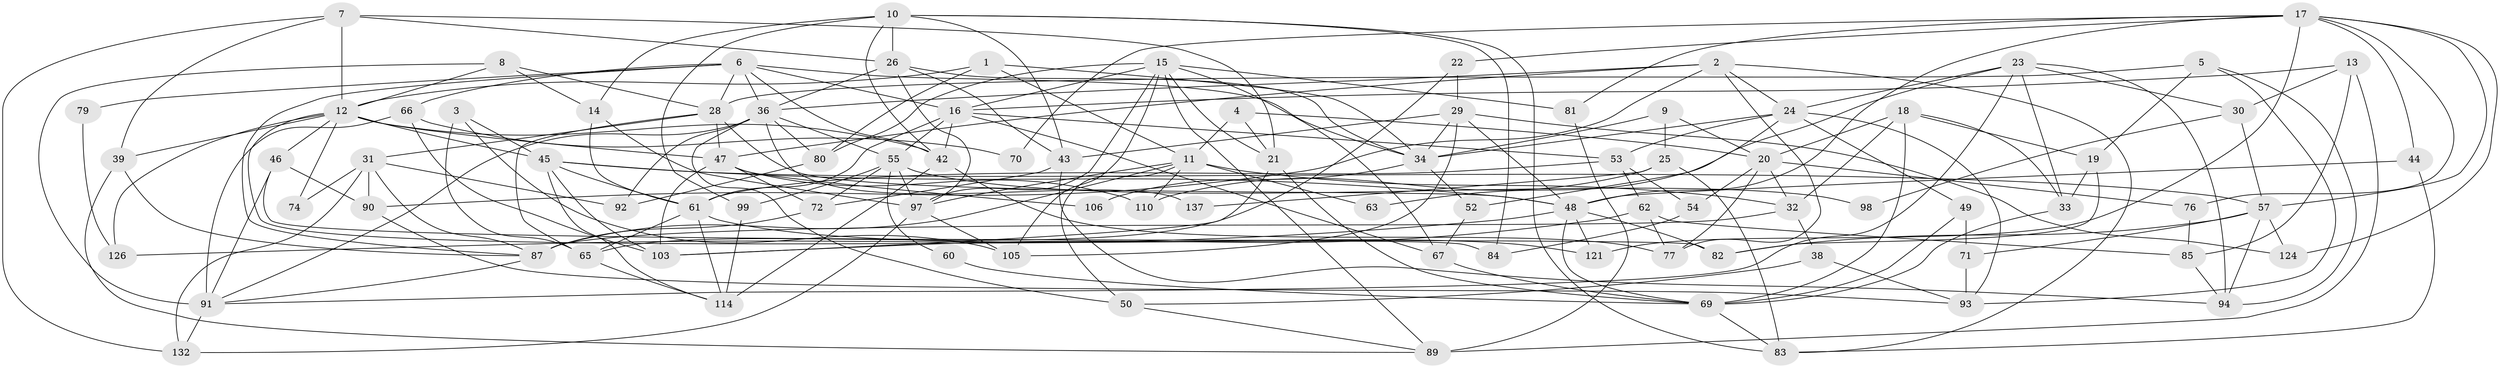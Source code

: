 // original degree distribution, {5: 0.17518248175182483, 6: 0.08759124087591241, 2: 0.11678832116788321, 3: 0.26277372262773724, 4: 0.31386861313868614, 7: 0.029197080291970802, 8: 0.014598540145985401}
// Generated by graph-tools (version 1.1) at 2025/42/03/06/25 10:42:00]
// undirected, 91 vertices, 218 edges
graph export_dot {
graph [start="1"]
  node [color=gray90,style=filled];
  1;
  2;
  3 [super="+116"];
  4 [super="+56"];
  5 [super="+100"];
  6 [super="+127"];
  7 [super="+41"];
  8;
  9;
  10 [super="+111"];
  11 [super="+78"];
  12 [super="+86"];
  13 [super="+131"];
  14;
  15 [super="+136"];
  16 [super="+115"];
  17 [super="+37"];
  18 [super="+51"];
  19 [super="+27"];
  20 [super="+125"];
  21 [super="+120"];
  22;
  23 [super="+102"];
  24 [super="+58"];
  25 [super="+113"];
  26 [super="+68"];
  28 [super="+133"];
  29 [super="+112"];
  30 [super="+35"];
  31 [super="+135"];
  32;
  33 [super="+40"];
  34 [super="+117"];
  36 [super="+75"];
  38;
  39;
  42 [super="+96"];
  43;
  44;
  45 [super="+104"];
  46 [super="+64"];
  47 [super="+130"];
  48 [super="+101"];
  49;
  50 [super="+88"];
  52;
  53 [super="+59"];
  54;
  55 [super="+107"];
  57 [super="+128"];
  60;
  61 [super="+122"];
  62;
  63;
  65;
  66;
  67;
  69;
  70;
  71;
  72 [super="+73"];
  74;
  76;
  77;
  79;
  80 [super="+119"];
  81;
  82;
  83;
  84;
  85;
  87 [super="+95"];
  89 [super="+129"];
  90 [super="+108"];
  91 [super="+109"];
  92;
  93 [super="+134"];
  94 [super="+123"];
  97 [super="+118"];
  98;
  99;
  103;
  105;
  106;
  110;
  114;
  121;
  124;
  126;
  132;
  137;
  1 -- 11;
  1 -- 80;
  1 -- 34;
  1 -- 12;
  2 -- 36;
  2 -- 24;
  2 -- 47;
  2 -- 77;
  2 -- 83;
  2 -- 90;
  3 -- 105;
  3 -- 65;
  3 -- 45;
  4 -- 21;
  4 -- 11;
  4 -- 20;
  5 -- 19 [weight=2];
  5 -- 93;
  5 -- 94;
  5 -- 28;
  6 -- 66;
  6 -- 79;
  6 -- 36;
  6 -- 87;
  6 -- 34;
  6 -- 16;
  6 -- 28;
  6 -- 42;
  7 -- 12 [weight=2];
  7 -- 21;
  7 -- 132;
  7 -- 39;
  7 -- 26;
  8 -- 12;
  8 -- 14;
  8 -- 28;
  8 -- 91;
  9 -- 20;
  9 -- 34;
  9 -- 25;
  10 -- 26;
  10 -- 83;
  10 -- 99;
  10 -- 43;
  10 -- 84;
  10 -- 14;
  10 -- 42;
  11 -- 32;
  11 -- 50;
  11 -- 63;
  11 -- 110;
  11 -- 97;
  11 -- 87;
  12 -- 42;
  12 -- 74;
  12 -- 84;
  12 -- 39;
  12 -- 126;
  12 -- 46;
  12 -- 47;
  12 -- 45;
  13 -- 85;
  13 -- 89 [weight=2];
  13 -- 30;
  13 -- 16;
  14 -- 61;
  14 -- 97;
  15 -- 89;
  15 -- 105;
  15 -- 97;
  15 -- 81;
  15 -- 67;
  15 -- 80;
  15 -- 21;
  15 -- 16;
  16 -- 42;
  16 -- 61 [weight=2];
  16 -- 55;
  16 -- 67;
  16 -- 53;
  17 -- 22;
  17 -- 44;
  17 -- 124;
  17 -- 48;
  17 -- 81;
  17 -- 70;
  17 -- 121;
  17 -- 76;
  17 -- 57;
  18 -- 69;
  18 -- 32;
  18 -- 33;
  18 -- 19;
  18 -- 20;
  19 -- 33;
  19 -- 82;
  20 -- 54;
  20 -- 32;
  20 -- 76;
  20 -- 77;
  21 -- 69;
  21 -- 103;
  22 -- 65;
  22 -- 29;
  23 -- 30;
  23 -- 63;
  23 -- 91;
  23 -- 24;
  23 -- 33;
  23 -- 94;
  24 -- 49;
  24 -- 52;
  24 -- 53;
  24 -- 34;
  24 -- 93;
  25 -- 110;
  25 -- 137;
  25 -- 83;
  26 -- 43;
  26 -- 34;
  26 -- 97;
  26 -- 36;
  28 -- 47;
  28 -- 65;
  28 -- 31;
  28 -- 48;
  29 -- 48;
  29 -- 34;
  29 -- 124;
  29 -- 105;
  29 -- 43;
  30 -- 98;
  30 -- 57;
  31 -- 132;
  31 -- 90;
  31 -- 74;
  31 -- 92;
  31 -- 87;
  32 -- 87;
  32 -- 38;
  33 -- 69;
  34 -- 106;
  34 -- 52;
  36 -- 92;
  36 -- 91;
  36 -- 80;
  36 -- 55;
  36 -- 137;
  36 -- 50;
  38 -- 93;
  38 -- 50;
  39 -- 89;
  39 -- 87;
  42 -- 77;
  42 -- 114 [weight=2];
  43 -- 94;
  43 -- 72;
  44 -- 83;
  44 -- 48;
  45 -- 103;
  45 -- 48;
  45 -- 114;
  45 -- 57;
  45 -- 61;
  46 -- 82;
  46 -- 91;
  46 -- 90;
  47 -- 103;
  47 -- 106;
  47 -- 110;
  47 -- 72;
  48 -- 121;
  48 -- 126;
  48 -- 82;
  48 -- 69;
  49 -- 71;
  49 -- 69;
  50 -- 89;
  52 -- 67;
  53 -- 54;
  53 -- 61;
  53 -- 62;
  54 -- 84;
  55 -- 60;
  55 -- 97;
  55 -- 98;
  55 -- 99;
  55 -- 72;
  57 -- 82;
  57 -- 94;
  57 -- 71;
  57 -- 124;
  60 -- 69;
  61 -- 114;
  61 -- 121;
  61 -- 65;
  62 -- 103;
  62 -- 77;
  62 -- 85;
  65 -- 114;
  66 -- 91;
  66 -- 70;
  66 -- 103;
  67 -- 69;
  69 -- 83;
  71 -- 93;
  72 -- 87 [weight=2];
  76 -- 85;
  79 -- 126;
  80 -- 92;
  81 -- 89;
  85 -- 94;
  87 -- 91;
  90 -- 93;
  91 -- 132;
  97 -- 132;
  97 -- 105;
  99 -- 114;
}
